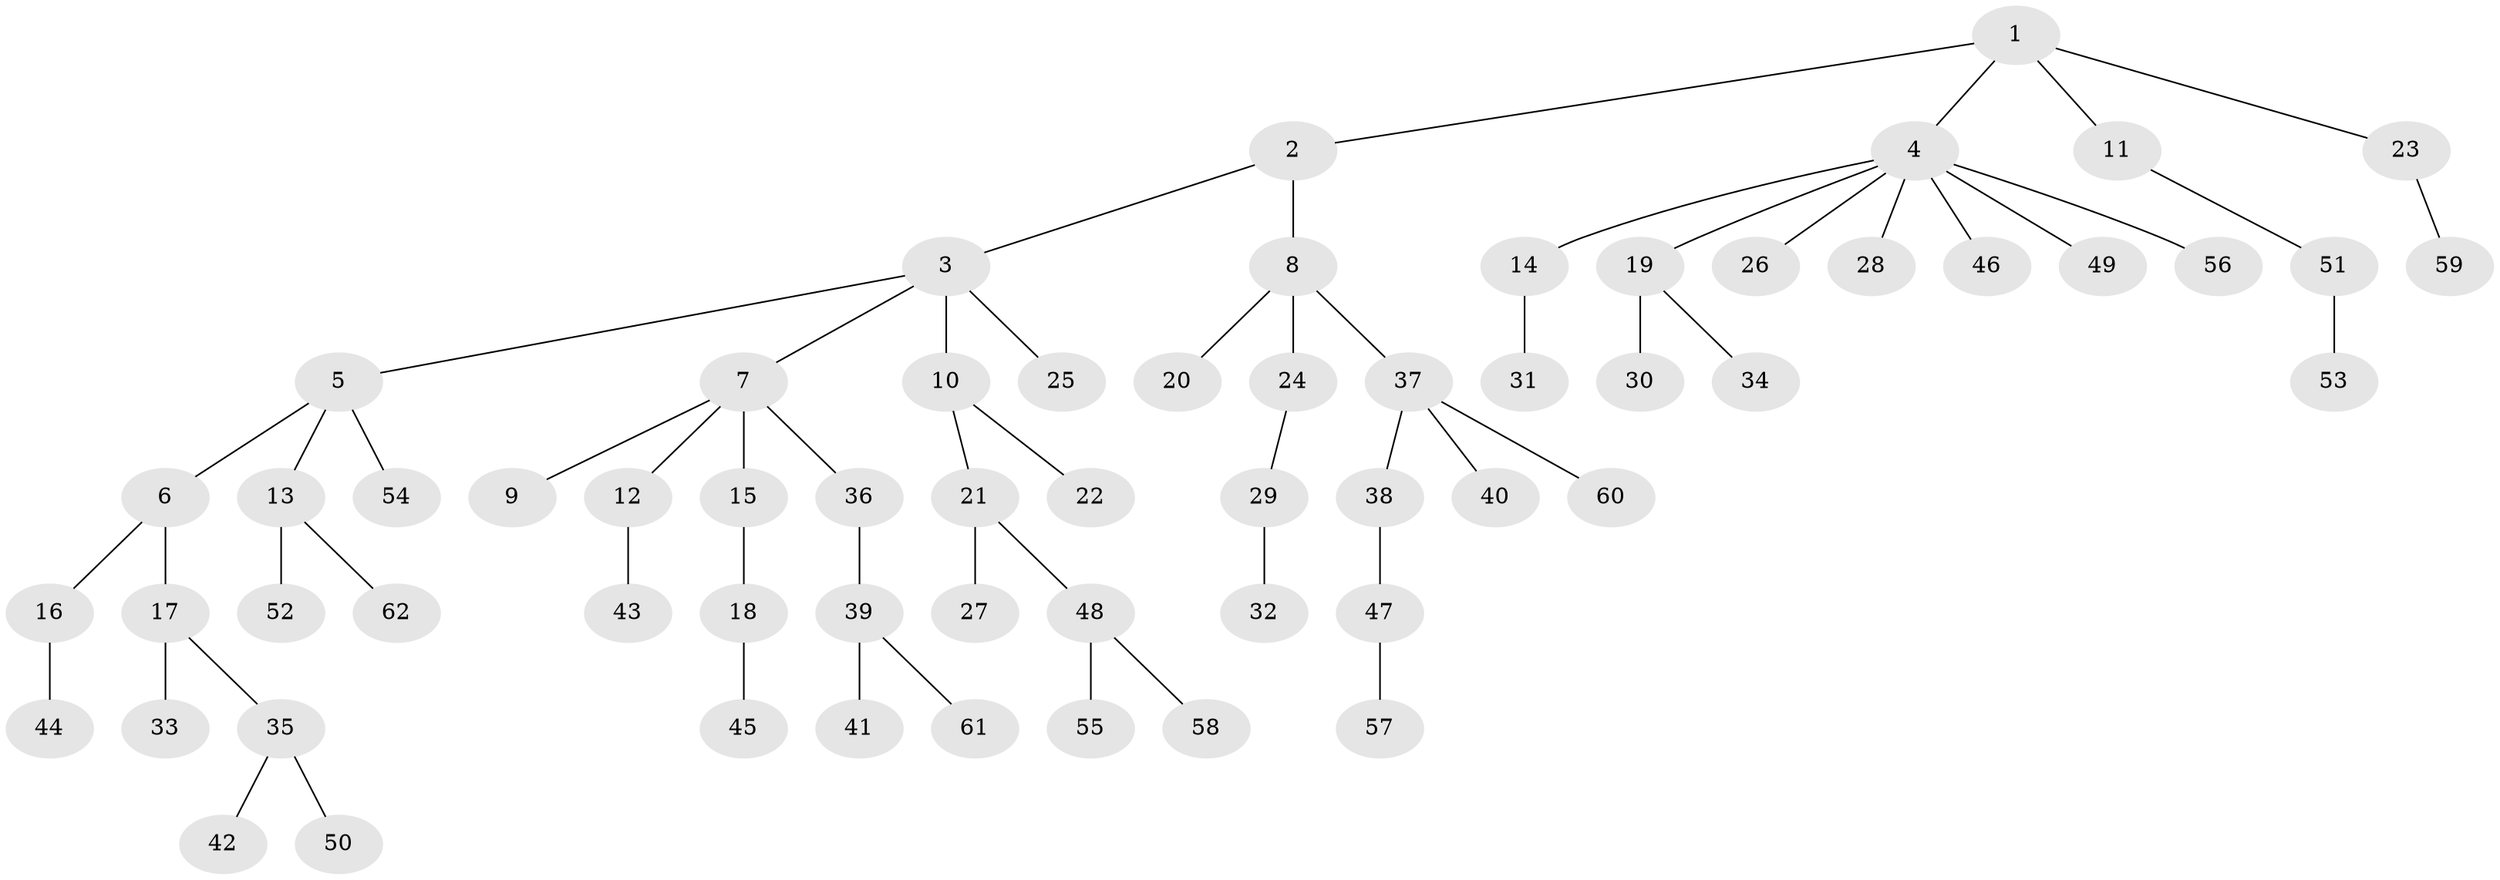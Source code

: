 // coarse degree distribution, {10: 0.024390243902439025, 5: 0.04878048780487805, 4: 0.04878048780487805, 3: 0.07317073170731707, 2: 0.24390243902439024, 1: 0.5609756097560976}
// Generated by graph-tools (version 1.1) at 2025/42/03/06/25 10:42:04]
// undirected, 62 vertices, 61 edges
graph export_dot {
graph [start="1"]
  node [color=gray90,style=filled];
  1;
  2;
  3;
  4;
  5;
  6;
  7;
  8;
  9;
  10;
  11;
  12;
  13;
  14;
  15;
  16;
  17;
  18;
  19;
  20;
  21;
  22;
  23;
  24;
  25;
  26;
  27;
  28;
  29;
  30;
  31;
  32;
  33;
  34;
  35;
  36;
  37;
  38;
  39;
  40;
  41;
  42;
  43;
  44;
  45;
  46;
  47;
  48;
  49;
  50;
  51;
  52;
  53;
  54;
  55;
  56;
  57;
  58;
  59;
  60;
  61;
  62;
  1 -- 2;
  1 -- 4;
  1 -- 11;
  1 -- 23;
  2 -- 3;
  2 -- 8;
  3 -- 5;
  3 -- 7;
  3 -- 10;
  3 -- 25;
  4 -- 14;
  4 -- 19;
  4 -- 26;
  4 -- 28;
  4 -- 46;
  4 -- 49;
  4 -- 56;
  5 -- 6;
  5 -- 13;
  5 -- 54;
  6 -- 16;
  6 -- 17;
  7 -- 9;
  7 -- 12;
  7 -- 15;
  7 -- 36;
  8 -- 20;
  8 -- 24;
  8 -- 37;
  10 -- 21;
  10 -- 22;
  11 -- 51;
  12 -- 43;
  13 -- 52;
  13 -- 62;
  14 -- 31;
  15 -- 18;
  16 -- 44;
  17 -- 33;
  17 -- 35;
  18 -- 45;
  19 -- 30;
  19 -- 34;
  21 -- 27;
  21 -- 48;
  23 -- 59;
  24 -- 29;
  29 -- 32;
  35 -- 42;
  35 -- 50;
  36 -- 39;
  37 -- 38;
  37 -- 40;
  37 -- 60;
  38 -- 47;
  39 -- 41;
  39 -- 61;
  47 -- 57;
  48 -- 55;
  48 -- 58;
  51 -- 53;
}

